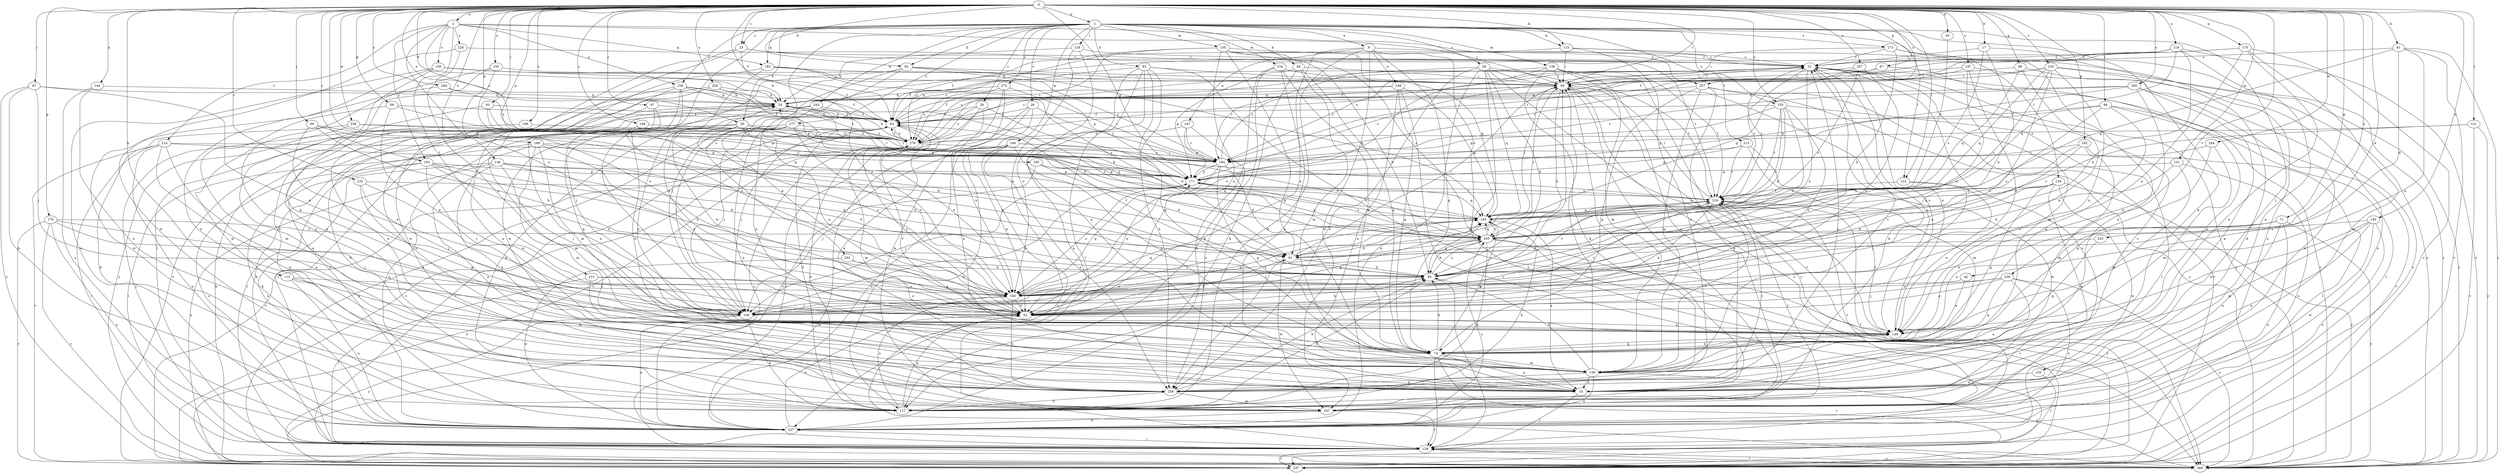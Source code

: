 strict digraph  {
0;
1;
2;
9;
10;
17;
20;
25;
26;
28;
29;
31;
39;
41;
42;
50;
52;
63;
66;
67;
69;
71;
74;
81;
82;
83;
84;
85;
87;
93;
94;
95;
97;
99;
103;
106;
113;
115;
117;
121;
122;
124;
126;
128;
131;
134;
135;
138;
139;
140;
144;
146;
147;
148;
149;
153;
155;
158;
159;
160;
162;
165;
168;
170;
171;
175;
182;
183;
193;
194;
196;
197;
199;
200;
202;
205;
213;
214;
215;
216;
218;
220;
223;
226;
227;
232;
235;
236;
237;
238;
244;
245;
246;
247;
257;
258;
264;
267;
269;
272;
273;
277;
279;
0 -> 1  [label=a];
0 -> 2  [label=a];
0 -> 17  [label=b];
0 -> 20  [label=b];
0 -> 25  [label=c];
0 -> 39  [label=d];
0 -> 41  [label=d];
0 -> 42  [label=e];
0 -> 50  [label=e];
0 -> 63  [label=f];
0 -> 66  [label=g];
0 -> 67  [label=g];
0 -> 69  [label=g];
0 -> 71  [label=g];
0 -> 81  [label=h];
0 -> 82  [label=h];
0 -> 87  [label=i];
0 -> 93  [label=i];
0 -> 94  [label=i];
0 -> 95  [label=i];
0 -> 97  [label=j];
0 -> 99  [label=j];
0 -> 113  [label=k];
0 -> 115  [label=k];
0 -> 121  [label=l];
0 -> 122  [label=l];
0 -> 131  [label=m];
0 -> 140  [label=n];
0 -> 144  [label=n];
0 -> 146  [label=n];
0 -> 153  [label=o];
0 -> 155  [label=o];
0 -> 162  [label=p];
0 -> 165  [label=p];
0 -> 168  [label=p];
0 -> 170  [label=p];
0 -> 171  [label=p];
0 -> 175  [label=q];
0 -> 193  [label=r];
0 -> 196  [label=s];
0 -> 197  [label=s];
0 -> 199  [label=s];
0 -> 200  [label=s];
0 -> 218  [label=u];
0 -> 220  [label=u];
0 -> 223  [label=u];
0 -> 232  [label=v];
0 -> 235  [label=v];
0 -> 236  [label=v];
0 -> 238  [label=w];
0 -> 244  [label=w];
0 -> 257  [label=x];
0 -> 264  [label=y];
0 -> 267  [label=y];
1 -> 9  [label=a];
1 -> 10  [label=a];
1 -> 25  [label=c];
1 -> 26  [label=c];
1 -> 28  [label=c];
1 -> 29  [label=c];
1 -> 50  [label=e];
1 -> 82  [label=h];
1 -> 83  [label=h];
1 -> 84  [label=h];
1 -> 103  [label=j];
1 -> 106  [label=j];
1 -> 115  [label=k];
1 -> 122  [label=l];
1 -> 124  [label=l];
1 -> 126  [label=l];
1 -> 134  [label=m];
1 -> 135  [label=m];
1 -> 138  [label=m];
1 -> 155  [label=o];
1 -> 158  [label=o];
1 -> 182  [label=q];
1 -> 202  [label=s];
1 -> 213  [label=t];
1 -> 245  [label=w];
1 -> 246  [label=w];
1 -> 272  [label=z];
1 -> 273  [label=z];
1 -> 277  [label=z];
2 -> 95  [label=i];
2 -> 158  [label=o];
2 -> 159  [label=o];
2 -> 160  [label=o];
2 -> 182  [label=q];
2 -> 193  [label=r];
2 -> 214  [label=t];
2 -> 215  [label=t];
2 -> 226  [label=u];
2 -> 257  [label=x];
2 -> 279  [label=z];
9 -> 31  [label=c];
9 -> 52  [label=e];
9 -> 74  [label=g];
9 -> 117  [label=k];
9 -> 147  [label=n];
9 -> 148  [label=n];
9 -> 205  [label=s];
9 -> 247  [label=w];
10 -> 128  [label=l];
17 -> 31  [label=c];
17 -> 85  [label=h];
17 -> 205  [label=s];
17 -> 227  [label=u];
20 -> 63  [label=f];
20 -> 227  [label=u];
25 -> 31  [label=c];
25 -> 117  [label=k];
25 -> 128  [label=l];
25 -> 160  [label=o];
25 -> 216  [label=t];
26 -> 63  [label=f];
26 -> 160  [label=o];
26 -> 194  [label=r];
26 -> 227  [label=u];
26 -> 237  [label=v];
28 -> 10  [label=a];
28 -> 41  [label=d];
28 -> 63  [label=f];
28 -> 237  [label=v];
28 -> 279  [label=z];
29 -> 85  [label=h];
29 -> 95  [label=i];
29 -> 149  [label=n];
29 -> 183  [label=q];
29 -> 216  [label=t];
29 -> 227  [label=u];
29 -> 258  [label=x];
29 -> 269  [label=y];
29 -> 279  [label=z];
31 -> 95  [label=i];
31 -> 117  [label=k];
31 -> 139  [label=m];
31 -> 149  [label=n];
31 -> 160  [label=o];
31 -> 194  [label=r];
31 -> 216  [label=t];
31 -> 269  [label=y];
39 -> 216  [label=t];
41 -> 85  [label=h];
41 -> 95  [label=i];
41 -> 216  [label=t];
41 -> 247  [label=w];
41 -> 258  [label=x];
42 -> 149  [label=n];
42 -> 160  [label=o];
50 -> 128  [label=l];
50 -> 149  [label=n];
50 -> 160  [label=o];
50 -> 183  [label=q];
50 -> 194  [label=r];
50 -> 227  [label=u];
50 -> 279  [label=z];
50 -> 52  [label=w];
52 -> 41  [label=d];
52 -> 85  [label=h];
52 -> 149  [label=n];
52 -> 183  [label=q];
52 -> 279  [label=z];
63 -> 20  [label=b];
63 -> 31  [label=c];
63 -> 106  [label=j];
63 -> 128  [label=l];
63 -> 160  [label=o];
63 -> 237  [label=v];
63 -> 279  [label=z];
66 -> 95  [label=i];
66 -> 149  [label=n];
66 -> 183  [label=q];
66 -> 227  [label=u];
67 -> 10  [label=a];
67 -> 63  [label=f];
67 -> 95  [label=i];
69 -> 52  [label=e];
69 -> 63  [label=f];
69 -> 139  [label=m];
69 -> 171  [label=p];
71 -> 10  [label=a];
71 -> 52  [label=e];
71 -> 149  [label=n];
71 -> 205  [label=s];
71 -> 227  [label=u];
71 -> 269  [label=y];
74 -> 10  [label=a];
74 -> 63  [label=f];
74 -> 85  [label=h];
74 -> 128  [label=l];
74 -> 139  [label=m];
74 -> 149  [label=n];
74 -> 183  [label=q];
74 -> 237  [label=v];
81 -> 31  [label=c];
81 -> 41  [label=d];
81 -> 149  [label=n];
81 -> 183  [label=q];
81 -> 237  [label=v];
81 -> 269  [label=y];
82 -> 52  [label=e];
82 -> 95  [label=i];
82 -> 106  [label=j];
82 -> 183  [label=q];
82 -> 194  [label=r];
82 -> 247  [label=w];
83 -> 63  [label=f];
83 -> 74  [label=g];
83 -> 95  [label=i];
83 -> 128  [label=l];
83 -> 149  [label=n];
83 -> 160  [label=o];
83 -> 227  [label=u];
83 -> 258  [label=x];
84 -> 74  [label=g];
84 -> 95  [label=i];
84 -> 117  [label=k];
84 -> 139  [label=m];
84 -> 171  [label=p];
85 -> 63  [label=f];
85 -> 128  [label=l];
85 -> 160  [label=o];
85 -> 183  [label=q];
85 -> 205  [label=s];
85 -> 216  [label=t];
87 -> 20  [label=b];
87 -> 52  [label=e];
87 -> 106  [label=j];
87 -> 117  [label=k];
87 -> 269  [label=y];
93 -> 10  [label=a];
93 -> 63  [label=f];
93 -> 183  [label=q];
93 -> 194  [label=r];
94 -> 63  [label=f];
94 -> 74  [label=g];
94 -> 85  [label=h];
94 -> 128  [label=l];
94 -> 171  [label=p];
94 -> 237  [label=v];
95 -> 20  [label=b];
95 -> 63  [label=f];
95 -> 85  [label=h];
95 -> 149  [label=n];
95 -> 237  [label=v];
95 -> 258  [label=x];
95 -> 269  [label=y];
97 -> 63  [label=f];
97 -> 74  [label=g];
97 -> 139  [label=m];
97 -> 258  [label=x];
99 -> 41  [label=d];
99 -> 52  [label=e];
99 -> 85  [label=h];
99 -> 279  [label=z];
103 -> 10  [label=a];
103 -> 128  [label=l];
106 -> 95  [label=i];
106 -> 117  [label=k];
106 -> 171  [label=p];
106 -> 183  [label=q];
106 -> 205  [label=s];
106 -> 216  [label=t];
106 -> 227  [label=u];
106 -> 269  [label=y];
113 -> 139  [label=m];
113 -> 160  [label=o];
113 -> 227  [label=u];
113 -> 258  [label=x];
115 -> 31  [label=c];
115 -> 95  [label=i];
115 -> 258  [label=x];
115 -> 269  [label=y];
115 -> 279  [label=z];
117 -> 20  [label=b];
117 -> 52  [label=e];
117 -> 63  [label=f];
117 -> 85  [label=h];
117 -> 95  [label=i];
117 -> 160  [label=o];
121 -> 205  [label=s];
121 -> 237  [label=v];
121 -> 269  [label=y];
121 -> 279  [label=z];
122 -> 106  [label=j];
122 -> 149  [label=n];
122 -> 216  [label=t];
124 -> 10  [label=a];
124 -> 20  [label=b];
124 -> 31  [label=c];
124 -> 52  [label=e];
126 -> 10  [label=a];
126 -> 74  [label=g];
126 -> 85  [label=h];
126 -> 183  [label=q];
126 -> 216  [label=t];
126 -> 247  [label=w];
126 -> 269  [label=y];
128 -> 20  [label=b];
128 -> 237  [label=v];
128 -> 269  [label=y];
131 -> 85  [label=h];
131 -> 139  [label=m];
131 -> 171  [label=p];
131 -> 227  [label=u];
134 -> 10  [label=a];
134 -> 74  [label=g];
134 -> 95  [label=i];
134 -> 117  [label=k];
134 -> 227  [label=u];
135 -> 31  [label=c];
135 -> 52  [label=e];
135 -> 63  [label=f];
135 -> 74  [label=g];
135 -> 85  [label=h];
135 -> 183  [label=q];
135 -> 205  [label=s];
135 -> 279  [label=z];
138 -> 10  [label=a];
138 -> 95  [label=i];
138 -> 117  [label=k];
138 -> 139  [label=m];
138 -> 160  [label=o];
138 -> 194  [label=r];
138 -> 216  [label=t];
138 -> 237  [label=v];
139 -> 10  [label=a];
139 -> 20  [label=b];
139 -> 31  [label=c];
139 -> 85  [label=h];
139 -> 95  [label=i];
139 -> 216  [label=t];
139 -> 227  [label=u];
139 -> 258  [label=x];
139 -> 269  [label=y];
140 -> 10  [label=a];
140 -> 139  [label=m];
140 -> 149  [label=n];
140 -> 205  [label=s];
140 -> 227  [label=u];
140 -> 247  [label=w];
144 -> 20  [label=b];
144 -> 227  [label=u];
144 -> 258  [label=x];
146 -> 10  [label=a];
146 -> 41  [label=d];
146 -> 85  [label=h];
146 -> 106  [label=j];
146 -> 171  [label=p];
146 -> 227  [label=u];
146 -> 269  [label=y];
147 -> 171  [label=p];
147 -> 194  [label=r];
147 -> 258  [label=x];
147 -> 279  [label=z];
148 -> 10  [label=a];
148 -> 20  [label=b];
148 -> 74  [label=g];
148 -> 183  [label=q];
148 -> 237  [label=v];
148 -> 279  [label=z];
149 -> 31  [label=c];
149 -> 74  [label=g];
149 -> 216  [label=t];
153 -> 95  [label=i];
153 -> 160  [label=o];
153 -> 247  [label=w];
153 -> 258  [label=x];
155 -> 41  [label=d];
155 -> 52  [label=e];
155 -> 63  [label=f];
155 -> 85  [label=h];
155 -> 128  [label=l];
155 -> 171  [label=p];
155 -> 205  [label=s];
155 -> 216  [label=t];
158 -> 10  [label=a];
158 -> 20  [label=b];
158 -> 63  [label=f];
158 -> 106  [label=j];
158 -> 160  [label=o];
158 -> 194  [label=r];
158 -> 269  [label=y];
159 -> 20  [label=b];
159 -> 63  [label=f];
159 -> 74  [label=g];
159 -> 95  [label=i];
159 -> 227  [label=u];
159 -> 258  [label=x];
160 -> 52  [label=e];
160 -> 106  [label=j];
160 -> 171  [label=p];
160 -> 183  [label=q];
160 -> 205  [label=s];
160 -> 258  [label=x];
162 -> 128  [label=l];
162 -> 139  [label=m];
162 -> 160  [label=o];
162 -> 194  [label=r];
162 -> 205  [label=s];
165 -> 41  [label=d];
165 -> 106  [label=j];
165 -> 171  [label=p];
165 -> 183  [label=q];
168 -> 10  [label=a];
168 -> 52  [label=e];
168 -> 85  [label=h];
168 -> 128  [label=l];
168 -> 139  [label=m];
168 -> 149  [label=n];
168 -> 194  [label=r];
170 -> 52  [label=e];
170 -> 106  [label=j];
170 -> 205  [label=s];
170 -> 227  [label=u];
170 -> 237  [label=v];
170 -> 269  [label=y];
171 -> 31  [label=c];
171 -> 106  [label=j];
171 -> 160  [label=o];
171 -> 183  [label=q];
171 -> 205  [label=s];
171 -> 216  [label=t];
175 -> 31  [label=c];
175 -> 52  [label=e];
175 -> 63  [label=f];
175 -> 237  [label=v];
175 -> 247  [label=w];
175 -> 258  [label=x];
182 -> 52  [label=e];
182 -> 95  [label=i];
182 -> 171  [label=p];
182 -> 205  [label=s];
182 -> 247  [label=w];
183 -> 10  [label=a];
183 -> 20  [label=b];
183 -> 95  [label=i];
183 -> 106  [label=j];
183 -> 117  [label=k];
183 -> 205  [label=s];
193 -> 41  [label=d];
193 -> 85  [label=h];
193 -> 106  [label=j];
193 -> 117  [label=k];
193 -> 160  [label=o];
193 -> 171  [label=p];
193 -> 227  [label=u];
194 -> 31  [label=c];
194 -> 41  [label=d];
194 -> 52  [label=e];
194 -> 74  [label=g];
194 -> 171  [label=p];
196 -> 139  [label=m];
196 -> 279  [label=z];
197 -> 52  [label=e];
197 -> 95  [label=i];
197 -> 160  [label=o];
197 -> 237  [label=v];
197 -> 279  [label=z];
199 -> 128  [label=l];
199 -> 279  [label=z];
200 -> 10  [label=a];
200 -> 20  [label=b];
200 -> 149  [label=n];
200 -> 171  [label=p];
200 -> 194  [label=r];
200 -> 247  [label=w];
202 -> 52  [label=e];
202 -> 85  [label=h];
202 -> 227  [label=u];
205 -> 20  [label=b];
205 -> 41  [label=d];
205 -> 85  [label=h];
205 -> 95  [label=i];
205 -> 117  [label=k];
205 -> 171  [label=p];
205 -> 183  [label=q];
205 -> 237  [label=v];
205 -> 269  [label=y];
213 -> 139  [label=m];
213 -> 171  [label=p];
213 -> 194  [label=r];
213 -> 216  [label=t];
213 -> 247  [label=w];
214 -> 10  [label=a];
214 -> 85  [label=h];
214 -> 128  [label=l];
214 -> 194  [label=r];
214 -> 227  [label=u];
214 -> 237  [label=v];
214 -> 258  [label=x];
215 -> 52  [label=e];
215 -> 128  [label=l];
215 -> 139  [label=m];
215 -> 160  [label=o];
216 -> 31  [label=c];
216 -> 41  [label=d];
216 -> 52  [label=e];
216 -> 95  [label=i];
216 -> 128  [label=l];
216 -> 183  [label=q];
218 -> 10  [label=a];
218 -> 20  [label=b];
218 -> 31  [label=c];
218 -> 85  [label=h];
218 -> 183  [label=q];
218 -> 194  [label=r];
218 -> 269  [label=y];
220 -> 20  [label=b];
220 -> 171  [label=p];
220 -> 216  [label=t];
220 -> 237  [label=v];
220 -> 258  [label=x];
223 -> 41  [label=d];
223 -> 74  [label=g];
226 -> 31  [label=c];
226 -> 149  [label=n];
226 -> 247  [label=w];
227 -> 31  [label=c];
227 -> 52  [label=e];
227 -> 128  [label=l];
227 -> 205  [label=s];
227 -> 216  [label=t];
227 -> 279  [label=z];
232 -> 52  [label=e];
232 -> 74  [label=g];
232 -> 106  [label=j];
232 -> 216  [label=t];
235 -> 95  [label=i];
235 -> 117  [label=k];
235 -> 149  [label=n];
235 -> 160  [label=o];
235 -> 183  [label=q];
235 -> 194  [label=r];
235 -> 205  [label=s];
235 -> 269  [label=y];
236 -> 10  [label=a];
236 -> 52  [label=e];
236 -> 74  [label=g];
236 -> 106  [label=j];
236 -> 160  [label=o];
236 -> 227  [label=u];
236 -> 269  [label=y];
237 -> 279  [label=z];
238 -> 117  [label=k];
238 -> 149  [label=n];
238 -> 171  [label=p];
238 -> 279  [label=z];
244 -> 74  [label=g];
244 -> 139  [label=m];
244 -> 194  [label=r];
245 -> 63  [label=f];
245 -> 106  [label=j];
245 -> 117  [label=k];
245 -> 128  [label=l];
245 -> 205  [label=s];
246 -> 52  [label=e];
246 -> 74  [label=g];
246 -> 117  [label=k];
246 -> 194  [label=r];
246 -> 205  [label=s];
246 -> 227  [label=u];
246 -> 258  [label=x];
246 -> 269  [label=y];
247 -> 31  [label=c];
247 -> 128  [label=l];
247 -> 216  [label=t];
247 -> 227  [label=u];
257 -> 20  [label=b];
257 -> 74  [label=g];
257 -> 117  [label=k];
257 -> 139  [label=m];
257 -> 237  [label=v];
257 -> 269  [label=y];
258 -> 31  [label=c];
258 -> 85  [label=h];
258 -> 117  [label=k];
258 -> 216  [label=t];
258 -> 247  [label=w];
264 -> 20  [label=b];
264 -> 247  [label=w];
264 -> 279  [label=z];
267 -> 52  [label=e];
267 -> 95  [label=i];
267 -> 183  [label=q];
267 -> 205  [label=s];
269 -> 20  [label=b];
269 -> 31  [label=c];
269 -> 63  [label=f];
269 -> 128  [label=l];
272 -> 10  [label=a];
272 -> 20  [label=b];
272 -> 194  [label=r];
272 -> 247  [label=w];
272 -> 279  [label=z];
273 -> 31  [label=c];
273 -> 85  [label=h];
273 -> 95  [label=i];
273 -> 258  [label=x];
273 -> 269  [label=y];
277 -> 52  [label=e];
277 -> 106  [label=j];
277 -> 149  [label=n];
277 -> 160  [label=o];
277 -> 171  [label=p];
277 -> 258  [label=x];
277 -> 269  [label=y];
277 -> 279  [label=z];
279 -> 20  [label=b];
279 -> 31  [label=c];
279 -> 63  [label=f];
279 -> 117  [label=k];
279 -> 139  [label=m];
279 -> 194  [label=r];
}
